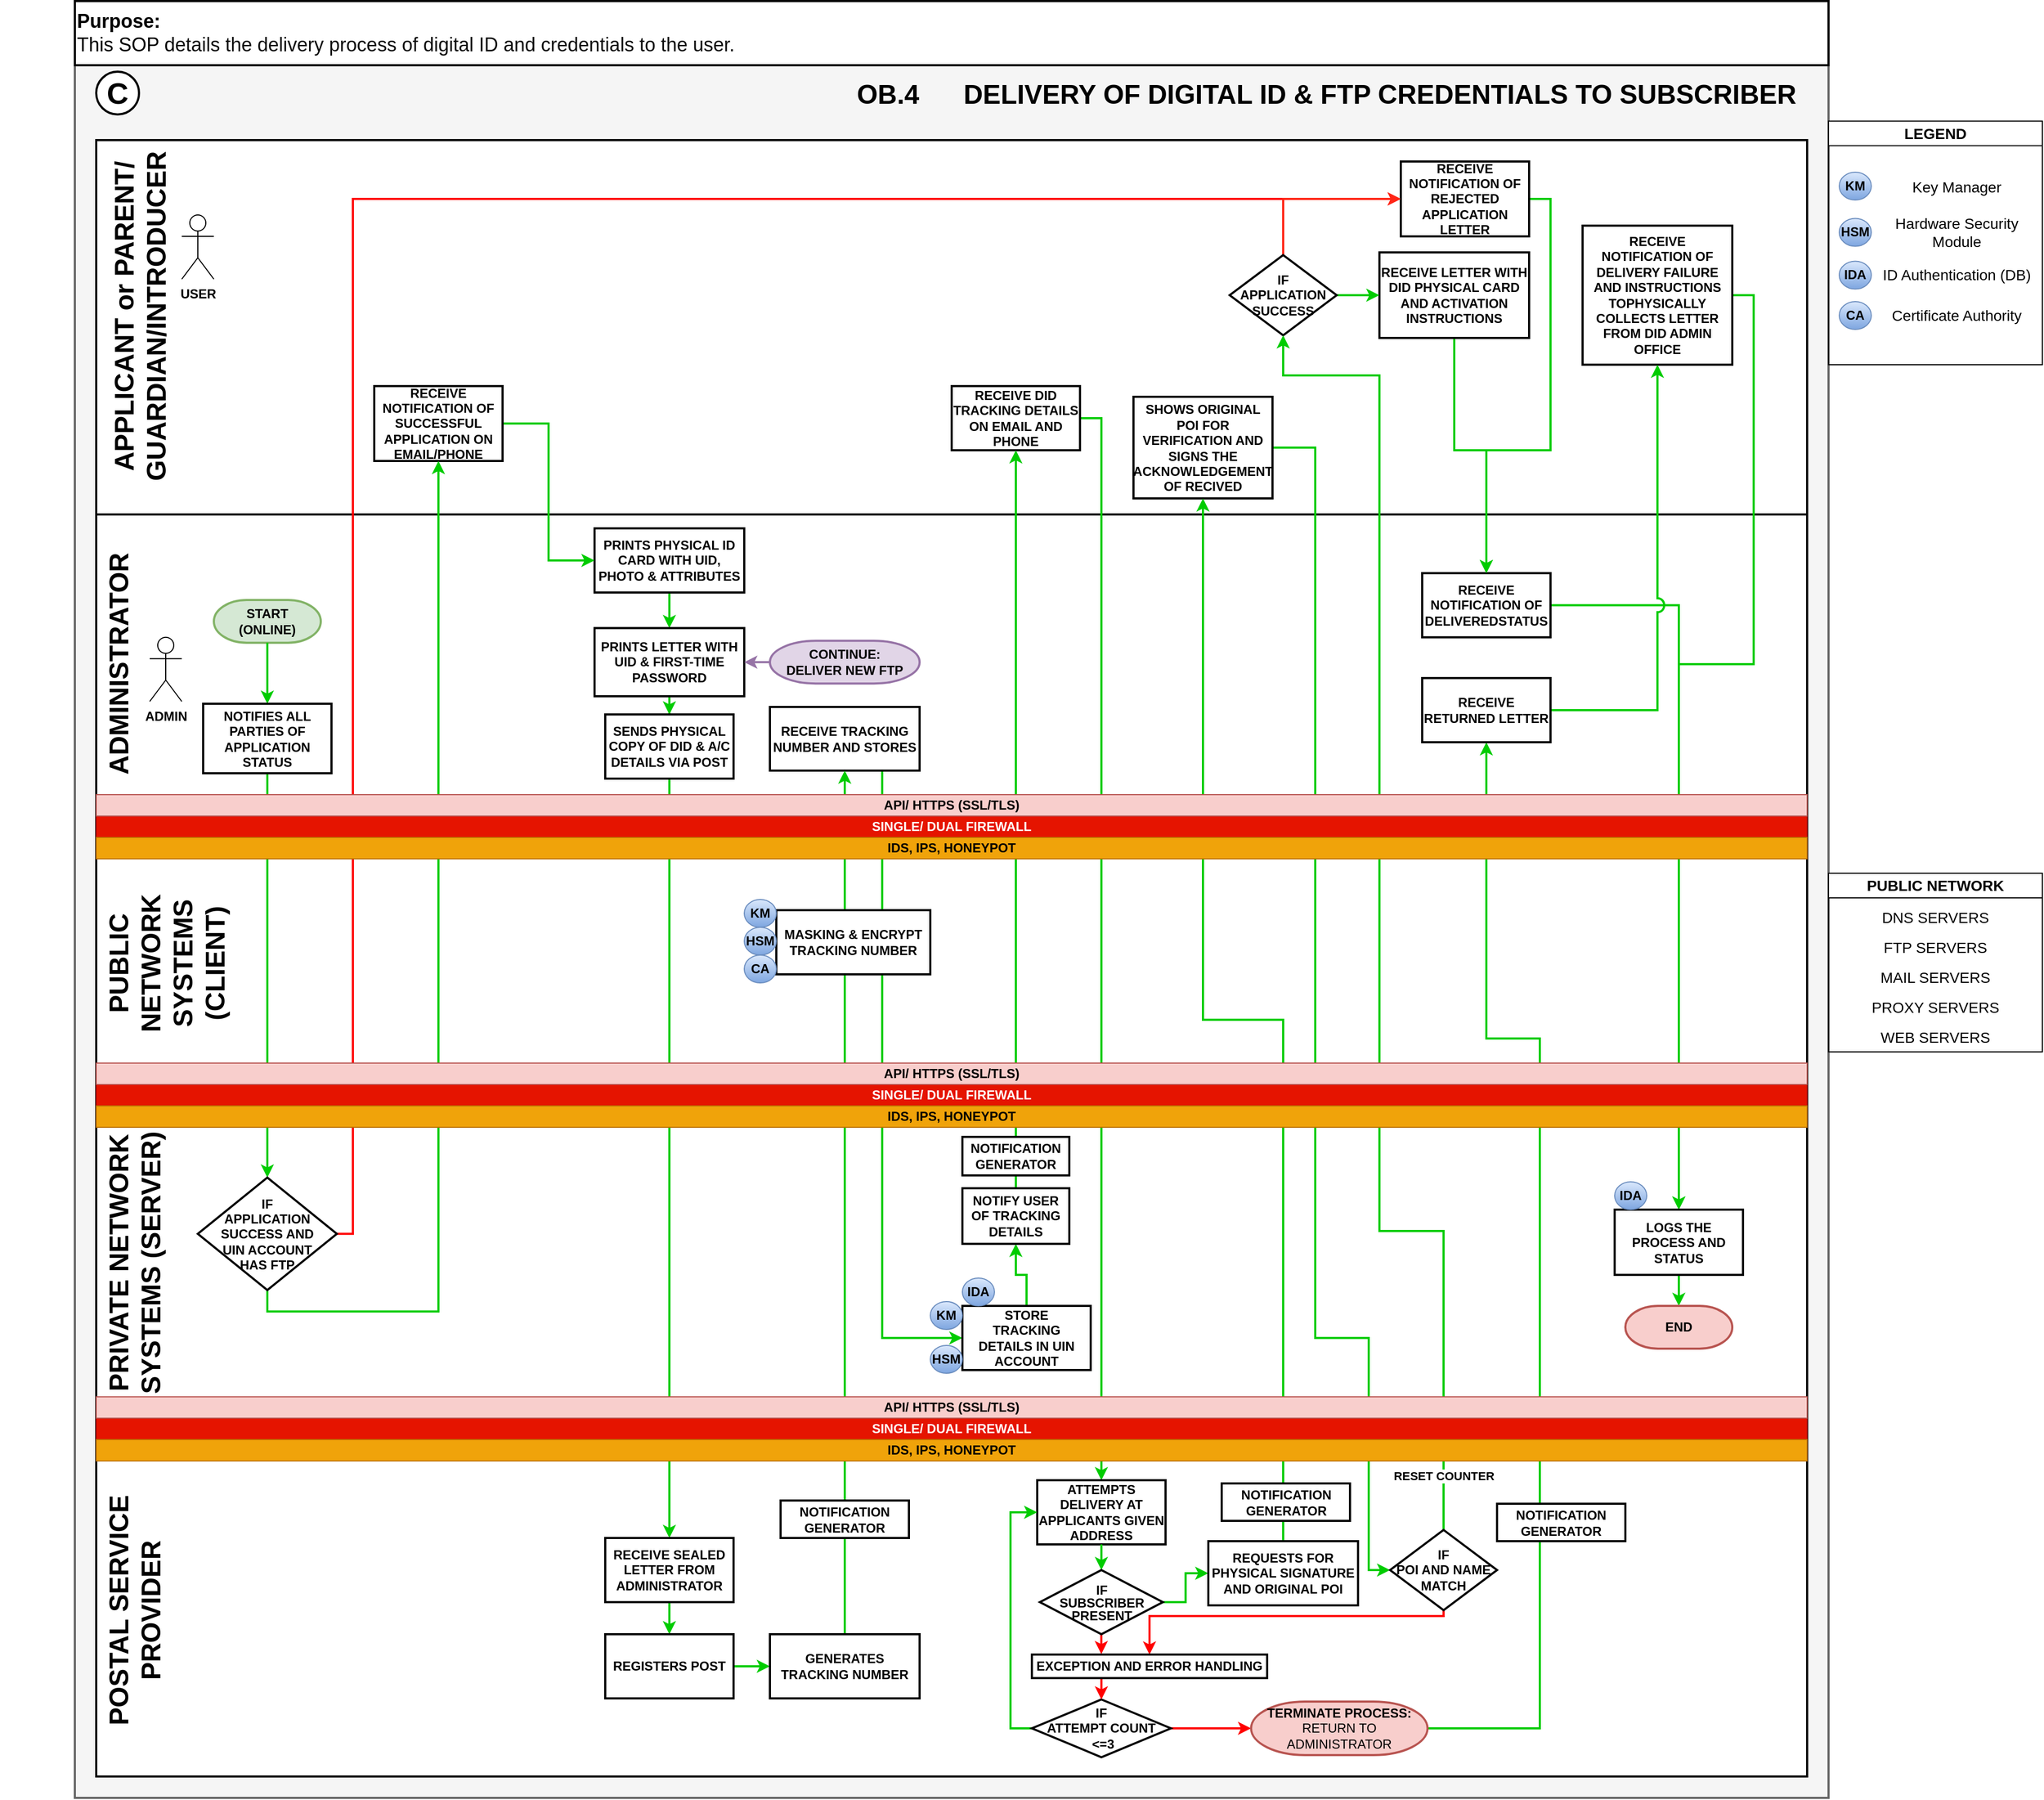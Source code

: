 <mxfile version="20.7.4" type="device"><diagram id="MTIWqMcel65jyrCyEGtX" name="Page-1"><mxGraphModel dx="988" dy="1943" grid="1" gridSize="10" guides="1" tooltips="1" connect="1" arrows="1" fold="1" page="1" pageScale="1" pageWidth="1920" pageHeight="1200" math="0" shadow="0"><root><mxCell id="0"/><mxCell id="1" parent="0"/><mxCell id="rJAPC31UgUTa_ClsGkhX-57" value="" style="rounded=0;whiteSpace=wrap;html=1;fontSize=25;fillColor=#f5f5f5;fontColor=#333333;strokeColor=#666666;direction=east;strokeWidth=2;fontStyle=1" parent="1" vertex="1"><mxGeometry x="180" y="-440" width="1640" height="1620" as="geometry"/></mxCell><mxCell id="AzQMzEea1ovq_iMKdV9r-205" value="" style="rounded=0;whiteSpace=wrap;html=1;fontStyle=1;strokeWidth=2;" parent="1" vertex="1"><mxGeometry x="200" y="-370" width="1600" height="370" as="geometry"/></mxCell><mxCell id="rJAPC31UgUTa_ClsGkhX-52" value="" style="rounded=0;whiteSpace=wrap;html=1;fontStyle=1;strokeWidth=2;" parent="1" vertex="1"><mxGeometry x="200" y="-20" width="1600" height="300" as="geometry"/></mxCell><mxCell id="rJAPC31UgUTa_ClsGkhX-51" value="" style="rounded=0;whiteSpace=wrap;html=1;fontStyle=1;strokeWidth=2;" parent="1" vertex="1"><mxGeometry x="200" y="280" width="1600" height="270" as="geometry"/></mxCell><mxCell id="rJAPC31UgUTa_ClsGkhX-50" value="" style="rounded=0;whiteSpace=wrap;html=1;fontStyle=1;strokeWidth=2;" parent="1" vertex="1"><mxGeometry x="200" y="550" width="1600" height="260" as="geometry"/></mxCell><mxCell id="rJAPC31UgUTa_ClsGkhX-46" value="" style="rounded=0;whiteSpace=wrap;html=1;fontStyle=1;strokeWidth=2;" parent="1" vertex="1"><mxGeometry x="200" y="810" width="1600" height="350" as="geometry"/></mxCell><mxCell id="rJAPC31UgUTa_ClsGkhX-4" style="edgeStyle=orthogonalEdgeStyle;rounded=0;orthogonalLoop=1;jettySize=auto;html=1;exitX=0.5;exitY=1;exitDx=0;exitDy=0;strokeColor=#00CC00;fontStyle=1;strokeWidth=2;" parent="1" source="rJAPC31UgUTa_ClsGkhX-2" target="rJAPC31UgUTa_ClsGkhX-3" edge="1"><mxGeometry relative="1" as="geometry"/></mxCell><mxCell id="rJAPC31UgUTa_ClsGkhX-2" value="PRINTS PHYSICAL ID CARD WITH UID, PHOTO &amp;amp; ATTRIBUTES" style="whiteSpace=wrap;html=1;fontStyle=1;strokeWidth=2;" parent="1" vertex="1"><mxGeometry x="666" y="-7" width="140" height="60" as="geometry"/></mxCell><mxCell id="rJAPC31UgUTa_ClsGkhX-7" style="edgeStyle=orthogonalEdgeStyle;rounded=0;orthogonalLoop=1;jettySize=auto;html=1;strokeColor=#00CC00;fontStyle=1;strokeWidth=2;" parent="1" source="rJAPC31UgUTa_ClsGkhX-3" target="rJAPC31UgUTa_ClsGkhX-6" edge="1"><mxGeometry relative="1" as="geometry"/></mxCell><mxCell id="rJAPC31UgUTa_ClsGkhX-3" value="PRINTS LETTER WITH UID &amp;amp; FIRST-TIME PASSWORD" style="whiteSpace=wrap;html=1;fontStyle=1;strokeWidth=2;" parent="1" vertex="1"><mxGeometry x="666" y="86.25" width="140" height="63.75" as="geometry"/></mxCell><mxCell id="rJAPC31UgUTa_ClsGkhX-28" style="edgeStyle=orthogonalEdgeStyle;rounded=0;orthogonalLoop=1;jettySize=auto;html=1;exitX=0.5;exitY=1;exitDx=0;exitDy=0;strokeColor=#00CC00;fontStyle=1;strokeWidth=2;entryX=0.5;entryY=0;entryDx=0;entryDy=0;" parent="1" source="rJAPC31UgUTa_ClsGkhX-6" target="rJAPC31UgUTa_ClsGkhX-22" edge="1"><mxGeometry relative="1" as="geometry"><Array as="points"><mxPoint x="736" y="885"/></Array></mxGeometry></mxCell><mxCell id="rJAPC31UgUTa_ClsGkhX-6" value="SENDS PHYSICAL COPY OF DID &amp;amp; A/C DETAILS VIA POST" style="whiteSpace=wrap;html=1;fontStyle=1;strokeWidth=2;" parent="1" vertex="1"><mxGeometry x="676" y="167" width="120" height="60" as="geometry"/></mxCell><mxCell id="ARy9L5jDqZxJadZBe0WN-5" style="edgeStyle=orthogonalEdgeStyle;rounded=0;orthogonalLoop=1;jettySize=auto;html=1;exitX=0.75;exitY=1;exitDx=0;exitDy=0;entryX=0;entryY=0.5;entryDx=0;entryDy=0;strokeColor=#00CC00;fontStyle=1;strokeWidth=2;" parent="1" source="rJAPC31UgUTa_ClsGkhX-9" target="cQHOtLbvJ-afgvZn70sQ-9" edge="1"><mxGeometry relative="1" as="geometry"/></mxCell><mxCell id="rJAPC31UgUTa_ClsGkhX-9" value="RECEIVE TRACKING NUMBER AND STORES" style="whiteSpace=wrap;html=1;fontStyle=1;strokeWidth=2;" parent="1" vertex="1"><mxGeometry x="830" y="160" width="140" height="59.5" as="geometry"/></mxCell><mxCell id="AzQMzEea1ovq_iMKdV9r-287" style="edgeStyle=orthogonalEdgeStyle;rounded=0;orthogonalLoop=1;jettySize=auto;html=1;exitX=1;exitY=0.5;exitDx=0;exitDy=0;strokeColor=#00CC00;fontStyle=1;strokeWidth=2;" parent="1" source="rJAPC31UgUTa_ClsGkhX-10" target="AzQMzEea1ovq_iMKdV9r-280" edge="1"><mxGeometry relative="1" as="geometry"/></mxCell><mxCell id="rJAPC31UgUTa_ClsGkhX-10" value="RECEIVE NOTIFICATION OF DELIVEREDSTATUS" style="whiteSpace=wrap;html=1;fontStyle=1;strokeWidth=2;" parent="1" vertex="1"><mxGeometry x="1440" y="34.87" width="120" height="60" as="geometry"/></mxCell><mxCell id="AzQMzEea1ovq_iMKdV9r-240" style="edgeStyle=orthogonalEdgeStyle;rounded=0;orthogonalLoop=1;jettySize=auto;html=1;exitX=1;exitY=0.5;exitDx=0;exitDy=0;entryX=0;entryY=0.5;entryDx=0;entryDy=0;strokeColor=#00CC00;fontStyle=1;strokeWidth=2;" parent="1" source="rJAPC31UgUTa_ClsGkhX-12" target="rJAPC31UgUTa_ClsGkhX-2" edge="1"><mxGeometry relative="1" as="geometry"/></mxCell><mxCell id="rJAPC31UgUTa_ClsGkhX-12" value="RECEIVE NOTIFICATION OF SUCCESSFUL APPLICATION ON EMAIL/PHONE" style="whiteSpace=wrap;html=1;fontStyle=1;strokeWidth=2;" parent="1" vertex="1"><mxGeometry x="460" y="-140" width="120" height="70" as="geometry"/></mxCell><mxCell id="rJAPC31UgUTa_ClsGkhX-33" style="edgeStyle=orthogonalEdgeStyle;rounded=0;orthogonalLoop=1;jettySize=auto;html=1;exitX=1;exitY=0.5;exitDx=0;exitDy=0;entryX=0.5;entryY=0;entryDx=0;entryDy=0;strokeColor=#00CC00;fontStyle=1;strokeWidth=2;" parent="1" source="rJAPC31UgUTa_ClsGkhX-15" target="rJAPC31UgUTa_ClsGkhX-32" edge="1"><mxGeometry relative="1" as="geometry"><Array as="points"><mxPoint x="1140" y="-110"/></Array></mxGeometry></mxCell><mxCell id="rJAPC31UgUTa_ClsGkhX-15" value="RECEIVE DID TRACKING DETAILS&lt;br&gt;ON EMAIL AND PHONE" style="whiteSpace=wrap;html=1;fontStyle=1;strokeWidth=2;" parent="1" vertex="1"><mxGeometry x="1000" y="-140" width="120" height="60" as="geometry"/></mxCell><mxCell id="AzQMzEea1ovq_iMKdV9r-252" style="edgeStyle=orthogonalEdgeStyle;rounded=0;orthogonalLoop=1;jettySize=auto;html=1;exitX=1;exitY=0.5;exitDx=0;exitDy=0;entryX=0;entryY=0.5;entryDx=0;entryDy=0;strokeColor=#00CC00;fontStyle=1;strokeWidth=2;" parent="1" source="rJAPC31UgUTa_ClsGkhX-17" target="AzQMzEea1ovq_iMKdV9r-251" edge="1"><mxGeometry relative="1" as="geometry"><Array as="points"><mxPoint x="1340" y="-83"/><mxPoint x="1340" y="750"/><mxPoint x="1390" y="750"/><mxPoint x="1390" y="967"/></Array></mxGeometry></mxCell><mxCell id="rJAPC31UgUTa_ClsGkhX-17" value="SHOWS ORIGINAL POI FOR VERIFICATION AND SIGNS THE ACKNOWLEDGEMENT&lt;br&gt;OF RECIVED" style="whiteSpace=wrap;html=1;fontStyle=1;strokeWidth=2;" parent="1" vertex="1"><mxGeometry x="1170" y="-130" width="130" height="95" as="geometry"/></mxCell><mxCell id="cQHOtLbvJ-afgvZn70sQ-21" style="edgeStyle=orthogonalEdgeStyle;rounded=0;orthogonalLoop=1;jettySize=auto;html=1;exitX=0.5;exitY=1;exitDx=0;exitDy=0;strokeColor=#00CC00;fontStyle=1;strokeWidth=2;" parent="1" source="rJAPC31UgUTa_ClsGkhX-18" target="rJAPC31UgUTa_ClsGkhX-10" edge="1"><mxGeometry relative="1" as="geometry"><Array as="points"><mxPoint x="1470" y="-80"/><mxPoint x="1500" y="-80"/></Array></mxGeometry></mxCell><mxCell id="rJAPC31UgUTa_ClsGkhX-18" value="RECEIVE LETTER WITH DID PHYSICAL CARD AND ACTIVATION INSTRUCTIONS" style="whiteSpace=wrap;html=1;fontStyle=1;strokeWidth=2;" parent="1" vertex="1"><mxGeometry x="1400" y="-265" width="140" height="80" as="geometry"/></mxCell><mxCell id="AzQMzEea1ovq_iMKdV9r-288" style="edgeStyle=orthogonalEdgeStyle;rounded=0;orthogonalLoop=1;jettySize=auto;html=1;exitX=1;exitY=0.5;exitDx=0;exitDy=0;strokeColor=#00CC00;fontStyle=1;strokeWidth=2;" parent="1" source="rJAPC31UgUTa_ClsGkhX-19" target="AzQMzEea1ovq_iMKdV9r-280" edge="1"><mxGeometry relative="1" as="geometry"><Array as="points"><mxPoint x="1750" y="-225"/><mxPoint x="1750" y="120"/><mxPoint x="1680" y="120"/></Array></mxGeometry></mxCell><mxCell id="rJAPC31UgUTa_ClsGkhX-19" value="RECEIVE NOTIFICATION OF DELIVERY FAILURE AND INSTRUCTIONS TOPHYSICALLY COLLECTS LETTER FROM DID ADMIN OFFICE" style="whiteSpace=wrap;html=1;fontStyle=1;strokeWidth=2;" parent="1" vertex="1"><mxGeometry x="1590" y="-290" width="140" height="130" as="geometry"/></mxCell><mxCell id="rJAPC31UgUTa_ClsGkhX-27" style="edgeStyle=orthogonalEdgeStyle;rounded=0;orthogonalLoop=1;jettySize=auto;html=1;exitX=0.5;exitY=1;exitDx=0;exitDy=0;entryX=0.5;entryY=0;entryDx=0;entryDy=0;strokeColor=#00CC00;fontStyle=1;strokeWidth=2;" parent="1" source="rJAPC31UgUTa_ClsGkhX-22" target="rJAPC31UgUTa_ClsGkhX-25" edge="1"><mxGeometry relative="1" as="geometry"/></mxCell><mxCell id="rJAPC31UgUTa_ClsGkhX-22" value="RECEIVE SEALED LETTER FROM ADMINISTRATOR" style="whiteSpace=wrap;html=1;fontStyle=1;strokeWidth=2;" parent="1" vertex="1"><mxGeometry x="676" y="937" width="120" height="60" as="geometry"/></mxCell><mxCell id="rJAPC31UgUTa_ClsGkhX-29" style="edgeStyle=orthogonalEdgeStyle;rounded=0;orthogonalLoop=1;jettySize=auto;html=1;exitX=1;exitY=0.5;exitDx=0;exitDy=0;entryX=0;entryY=0.5;entryDx=0;entryDy=0;strokeColor=#00CC00;fontStyle=1;strokeWidth=2;" parent="1" source="rJAPC31UgUTa_ClsGkhX-25" target="rJAPC31UgUTa_ClsGkhX-26" edge="1"><mxGeometry relative="1" as="geometry"/></mxCell><mxCell id="rJAPC31UgUTa_ClsGkhX-25" value="REGISTERS POST" style="whiteSpace=wrap;html=1;fontStyle=1;strokeWidth=2;" parent="1" vertex="1"><mxGeometry x="676" y="1027" width="120" height="60" as="geometry"/></mxCell><mxCell id="rJAPC31UgUTa_ClsGkhX-31" style="edgeStyle=orthogonalEdgeStyle;rounded=0;orthogonalLoop=1;jettySize=auto;html=1;exitX=0.5;exitY=0;exitDx=0;exitDy=0;entryX=0.5;entryY=1;entryDx=0;entryDy=0;strokeColor=#00CC00;fontStyle=1;strokeWidth=2;" parent="1" source="rJAPC31UgUTa_ClsGkhX-26" target="rJAPC31UgUTa_ClsGkhX-9" edge="1"><mxGeometry relative="1" as="geometry"/></mxCell><mxCell id="rJAPC31UgUTa_ClsGkhX-26" value="GENERATES TRACKING NUMBER" style="whiteSpace=wrap;html=1;fontStyle=1;strokeWidth=2;" parent="1" vertex="1"><mxGeometry x="830" y="1027" width="140" height="60" as="geometry"/></mxCell><mxCell id="rJAPC31UgUTa_ClsGkhX-36" style="edgeStyle=orthogonalEdgeStyle;rounded=0;orthogonalLoop=1;jettySize=auto;html=1;exitX=1;exitY=0.5;exitDx=0;exitDy=0;entryX=0;entryY=0.5;entryDx=0;entryDy=0;strokeColor=#00CC00;fontStyle=1;strokeWidth=2;" parent="1" source="ARy9L5jDqZxJadZBe0WN-3" target="rJAPC31UgUTa_ClsGkhX-35" edge="1"><mxGeometry relative="1" as="geometry"/></mxCell><mxCell id="cQHOtLbvJ-afgvZn70sQ-11" value="" style="edgeStyle=orthogonalEdgeStyle;rounded=0;orthogonalLoop=1;jettySize=auto;html=1;strokeColor=#FF0000;fontStyle=1;strokeWidth=2;entryX=0.295;entryY=-0.019;entryDx=0;entryDy=0;entryPerimeter=0;" parent="1" source="ARy9L5jDqZxJadZBe0WN-3" target="AzQMzEea1ovq_iMKdV9r-254" edge="1"><mxGeometry relative="1" as="geometry"><mxPoint x="1140" y="1040" as="targetPoint"/><Array as="points"><mxPoint x="1140" y="1040"/></Array></mxGeometry></mxCell><mxCell id="rJAPC31UgUTa_ClsGkhX-32" value="ATTEMPTS DELIVERY AT APPLICANTS GIVEN ADDRESS" style="whiteSpace=wrap;html=1;fontStyle=1;strokeWidth=2;" parent="1" vertex="1"><mxGeometry x="1080" y="883" width="120" height="60" as="geometry"/></mxCell><mxCell id="rJAPC31UgUTa_ClsGkhX-37" style="edgeStyle=orthogonalEdgeStyle;rounded=0;orthogonalLoop=1;jettySize=auto;html=1;exitX=0.5;exitY=0;exitDx=0;exitDy=0;entryX=0.5;entryY=1;entryDx=0;entryDy=0;strokeColor=#00CC00;fontStyle=1;strokeWidth=2;" parent="1" source="rJAPC31UgUTa_ClsGkhX-35" target="rJAPC31UgUTa_ClsGkhX-17" edge="1"><mxGeometry relative="1" as="geometry"/></mxCell><mxCell id="rJAPC31UgUTa_ClsGkhX-35" value="REQUESTS FOR PHYSICAL SIGNATURE AND ORIGINAL POI" style="whiteSpace=wrap;html=1;fontStyle=1;strokeWidth=2;" parent="1" vertex="1"><mxGeometry x="1240" y="940" width="140" height="60" as="geometry"/></mxCell><mxCell id="cQHOtLbvJ-afgvZn70sQ-12" style="edgeStyle=orthogonalEdgeStyle;rounded=0;orthogonalLoop=1;jettySize=auto;html=1;exitX=0;exitY=0.5;exitDx=0;exitDy=0;entryX=0;entryY=0.5;entryDx=0;entryDy=0;strokeColor=#00CC00;fontStyle=1;strokeWidth=2;" parent="1" source="rJAPC31UgUTa_ClsGkhX-41" target="rJAPC31UgUTa_ClsGkhX-32" edge="1"><mxGeometry relative="1" as="geometry"/></mxCell><mxCell id="cQHOtLbvJ-afgvZn70sQ-14" style="edgeStyle=orthogonalEdgeStyle;rounded=0;orthogonalLoop=1;jettySize=auto;html=1;exitX=1;exitY=0.5;exitDx=0;exitDy=0;entryX=0;entryY=0.5;entryDx=0;entryDy=0;entryPerimeter=0;strokeColor=#FF0000;fontStyle=1;strokeWidth=2;" parent="1" source="rJAPC31UgUTa_ClsGkhX-41" target="cQHOtLbvJ-afgvZn70sQ-13" edge="1"><mxGeometry relative="1" as="geometry"><Array as="points"><mxPoint x="1205" y="1115"/></Array></mxGeometry></mxCell><mxCell id="rJAPC31UgUTa_ClsGkhX-41" value="IF &lt;br&gt;ATTEMPT COUNT&lt;br&gt;&amp;nbsp;&amp;lt;=3" style="whiteSpace=wrap;html=1;fontStyle=1;strokeWidth=2;shape=rhombus;perimeter=rhombusPerimeter;" parent="1" vertex="1"><mxGeometry x="1075" y="1088" width="130" height="54" as="geometry"/></mxCell><mxCell id="rJAPC31UgUTa_ClsGkhX-53" value="POSTAL SERVICE&lt;br&gt;PROVIDER" style="text;html=1;align=center;verticalAlign=middle;resizable=0;points=[];autosize=1;strokeColor=none;fillColor=none;fontSize=25;fontStyle=1;strokeWidth=2;horizontal=0;" parent="1" vertex="1"><mxGeometry x="195" y="890" width="80" height="230" as="geometry"/></mxCell><mxCell id="rJAPC31UgUTa_ClsGkhX-54" value="ADMINISTRATOR" style="text;html=1;align=center;verticalAlign=middle;resizable=0;points=[];autosize=1;strokeColor=none;fillColor=none;fontSize=25;fontStyle=1;strokeWidth=2;horizontal=0;" parent="1" vertex="1"><mxGeometry x="110" y="100" width="220" height="40" as="geometry"/></mxCell><mxCell id="rJAPC31UgUTa_ClsGkhX-56" value="APPLICANT or PARENT/&lt;br&gt;GUARDIAN/INTRODUCER" style="text;html=1;align=center;verticalAlign=middle;resizable=0;points=[];autosize=1;strokeColor=none;fillColor=none;fontSize=25;fontStyle=1;strokeWidth=2;horizontal=0;" parent="1" vertex="1"><mxGeometry x="200" y="-365" width="80" height="320" as="geometry"/></mxCell><mxCell id="cQHOtLbvJ-afgvZn70sQ-3" style="edgeStyle=orthogonalEdgeStyle;rounded=0;orthogonalLoop=1;jettySize=auto;html=1;exitX=0.5;exitY=1;exitDx=0;exitDy=0;exitPerimeter=0;entryX=0.5;entryY=0;entryDx=0;entryDy=0;strokeColor=#00CC00;fontStyle=1;strokeWidth=2;" parent="1" source="AzQMzEea1ovq_iMKdV9r-229" target="cQHOtLbvJ-afgvZn70sQ-2" edge="1"><mxGeometry relative="1" as="geometry"/></mxCell><mxCell id="cQHOtLbvJ-afgvZn70sQ-1" value="&lt;b&gt;START&lt;br&gt;(ONLINE)&lt;br&gt;&lt;/b&gt;" style="strokeWidth=2;html=1;shape=mxgraph.flowchart.terminator;whiteSpace=wrap;fillColor=#d5e8d4;strokeColor=#82b366;" parent="1" vertex="1"><mxGeometry x="310" y="60" width="100" height="40" as="geometry"/></mxCell><mxCell id="AzQMzEea1ovq_iMKdV9r-231" style="edgeStyle=orthogonalEdgeStyle;rounded=0;orthogonalLoop=1;jettySize=auto;html=1;exitX=0.5;exitY=1;exitDx=0;exitDy=0;entryX=0.5;entryY=1;entryDx=0;entryDy=0;strokeColor=#00CC00;fontStyle=1;strokeWidth=2;" parent="1" source="cQHOtLbvJ-afgvZn70sQ-2" target="rJAPC31UgUTa_ClsGkhX-12" edge="1"><mxGeometry relative="1" as="geometry"/></mxCell><mxCell id="AzQMzEea1ovq_iMKdV9r-232" style="edgeStyle=orthogonalEdgeStyle;rounded=0;orthogonalLoop=1;jettySize=auto;html=1;exitX=1;exitY=0.5;exitDx=0;exitDy=0;entryX=0;entryY=0.5;entryDx=0;entryDy=0;strokeColor=#FF0000;fontStyle=1;strokeWidth=2;" parent="1" source="cQHOtLbvJ-afgvZn70sQ-2" target="GhQXZmxLPSxAtkhX66xX-3" edge="1"><mxGeometry relative="1" as="geometry"><Array as="points"><mxPoint x="440" y="653"/><mxPoint x="440" y="-315"/></Array><mxPoint x="375" y="-170" as="targetPoint"/></mxGeometry></mxCell><mxCell id="cQHOtLbvJ-afgvZn70sQ-2" value="IF &lt;br&gt;APPLICATION SUCCESS AND&lt;br&gt;UIN ACCOUNT &lt;br&gt;HAS FTP" style="rounded=0;whiteSpace=wrap;html=1;fontStyle=1;strokeWidth=2;shape=rhombus;perimeter=rhombusPerimeter;" parent="1" vertex="1"><mxGeometry x="295" y="600" width="130" height="105.25" as="geometry"/></mxCell><mxCell id="ARy9L5jDqZxJadZBe0WN-6" value="" style="edgeStyle=orthogonalEdgeStyle;rounded=0;orthogonalLoop=1;jettySize=auto;html=1;strokeColor=#00CC00;fontStyle=1;strokeWidth=2;" parent="1" source="cQHOtLbvJ-afgvZn70sQ-9" target="AzQMzEea1ovq_iMKdV9r-241" edge="1"><mxGeometry relative="1" as="geometry"/></mxCell><mxCell id="cQHOtLbvJ-afgvZn70sQ-9" value="&lt;font style=&quot;font-size: 12px;&quot;&gt;STORE&lt;br style=&quot;border-color: var(--border-color);&quot;&gt;&lt;span style=&quot;background-color: rgb(255, 255, 255);&quot;&gt;TRACKING&lt;/span&gt;&lt;br style=&quot;border-color: var(--border-color);&quot;&gt;&lt;span style=&quot;background-color: rgb(255, 255, 255);&quot;&gt;DETAILS IN UIN ACCOUNT&lt;/span&gt;&lt;/font&gt;" style="rounded=0;whiteSpace=wrap;html=1;fontStyle=1;strokeWidth=2;shape=label;boundedLbl=1;backgroundOutline=1;size=15;" parent="1" vertex="1"><mxGeometry x="1010" y="720" width="120" height="60" as="geometry"/></mxCell><mxCell id="cQHOtLbvJ-afgvZn70sQ-20" style="edgeStyle=orthogonalEdgeStyle;rounded=0;orthogonalLoop=1;jettySize=auto;html=1;exitX=1;exitY=0.5;exitDx=0;exitDy=0;exitPerimeter=0;entryX=0.5;entryY=1;entryDx=0;entryDy=0;strokeColor=#00CC00;fontStyle=1;strokeWidth=2;" parent="1" source="cQHOtLbvJ-afgvZn70sQ-13" target="AzQMzEea1ovq_iMKdV9r-257" edge="1"><mxGeometry relative="1" as="geometry"><Array as="points"><mxPoint x="1550" y="1115"/><mxPoint x="1550" y="470"/><mxPoint x="1500" y="470"/></Array></mxGeometry></mxCell><mxCell id="cQHOtLbvJ-afgvZn70sQ-13" value="&lt;b style=&quot;border-color: var(--border-color);&quot;&gt;TERMINATE PROCESS:&lt;br style=&quot;border-color: var(--border-color);&quot;&gt;&lt;/b&gt;RETURN TO ADMINISTRATOR" style="strokeWidth=2;html=1;shape=mxgraph.flowchart.terminator;whiteSpace=wrap;fillColor=#f8cecc;strokeColor=#b85450;" parent="1" vertex="1"><mxGeometry x="1280" y="1090" width="165" height="50" as="geometry"/></mxCell><mxCell id="AzQMzEea1ovq_iMKdV9r-286" style="edgeStyle=orthogonalEdgeStyle;rounded=0;orthogonalLoop=1;jettySize=auto;html=1;exitX=1;exitY=0.5;exitDx=0;exitDy=0;entryX=0.5;entryY=0;entryDx=0;entryDy=0;strokeColor=#00CC00;fontStyle=1;strokeWidth=2;" parent="1" source="GhQXZmxLPSxAtkhX66xX-3" target="rJAPC31UgUTa_ClsGkhX-10" edge="1"><mxGeometry relative="1" as="geometry"><Array as="points"><mxPoint x="1560" y="-315"/><mxPoint x="1560" y="-80"/><mxPoint x="1500" y="-80"/></Array></mxGeometry></mxCell><mxCell id="GhQXZmxLPSxAtkhX66xX-3" value="RECEIVE NOTIFICATION OF REJECTED APPLICATION LETTER" style="rounded=0;whiteSpace=wrap;html=1;fontStyle=1;strokeWidth=2;" parent="1" vertex="1"><mxGeometry x="1420" y="-350" width="120" height="70" as="geometry"/></mxCell><mxCell id="Ul1_R_bWmwm3_dMuUFTI-4" style="edgeStyle=orthogonalEdgeStyle;rounded=0;orthogonalLoop=1;jettySize=auto;html=1;exitX=0;exitY=0.5;exitDx=0;exitDy=0;exitPerimeter=0;entryX=1;entryY=0.5;entryDx=0;entryDy=0;strokeColor=#9673a6;fontStyle=1;strokeWidth=2;fillColor=#e1d5e7;" parent="1" source="Ul1_R_bWmwm3_dMuUFTI-3" target="rJAPC31UgUTa_ClsGkhX-3" edge="1"><mxGeometry relative="1" as="geometry"/></mxCell><mxCell id="Ul1_R_bWmwm3_dMuUFTI-3" value="&lt;b&gt;CONTINUE:&lt;br&gt;DELIVER NEW FTP&lt;/b&gt;" style="strokeWidth=2;html=1;shape=mxgraph.flowchart.terminator;whiteSpace=wrap;fillColor=#e1d5e7;strokeColor=#9673a6;" parent="1" vertex="1"><mxGeometry x="830" y="98.12" width="140" height="40" as="geometry"/></mxCell><mxCell id="AzQMzEea1ovq_iMKdV9r-48" value="ADMIN" style="shape=umlActor;verticalLabelPosition=bottom;verticalAlign=top;html=1;outlineConnect=0;fontStyle=1" parent="1" vertex="1"><mxGeometry x="250" y="94.87" width="30" height="60" as="geometry"/></mxCell><mxCell id="AzQMzEea1ovq_iMKdV9r-49" value="PUBLIC &lt;br&gt;NETWORK&lt;br style=&quot;border-color: var(--border-color);&quot;&gt;SYSTEMS &lt;br&gt;(CLIENT)" style="text;html=1;align=center;verticalAlign=middle;resizable=0;points=[];autosize=1;strokeColor=none;fillColor=none;fontStyle=1;fontSize=25;strokeWidth=2;horizontal=0;" parent="1" vertex="1"><mxGeometry x="195" y="330" width="140" height="140" as="geometry"/></mxCell><mxCell id="AzQMzEea1ovq_iMKdV9r-50" value="PRIVATE NETWORK&lt;br&gt;SYSTEMS (SERVER)" style="text;html=1;align=center;verticalAlign=middle;resizable=0;points=[];autosize=1;strokeColor=none;fillColor=none;fontStyle=1;fontSize=25;strokeWidth=2;horizontal=0;" parent="1" vertex="1"><mxGeometry x="195" y="550" width="80" height="260" as="geometry"/></mxCell><mxCell id="AzQMzEea1ovq_iMKdV9r-206" value="&lt;font style=&quot;font-size: 14px;&quot;&gt;PUBLIC NETWORK&lt;/font&gt;" style="swimlane;whiteSpace=wrap;html=1;" parent="1" vertex="1"><mxGeometry x="1820" y="315.5" width="200" height="167" as="geometry"/></mxCell><mxCell id="AzQMzEea1ovq_iMKdV9r-207" value="DNS SERVERS" style="text;html=1;strokeColor=none;fillColor=none;align=center;verticalAlign=middle;whiteSpace=wrap;rounded=0;fontSize=14;" parent="AzQMzEea1ovq_iMKdV9r-206" vertex="1"><mxGeometry y="27" width="200" height="28" as="geometry"/></mxCell><mxCell id="AzQMzEea1ovq_iMKdV9r-208" value="FTP SERVERS" style="text;html=1;strokeColor=none;fillColor=none;align=center;verticalAlign=middle;whiteSpace=wrap;rounded=0;fontSize=14;" parent="AzQMzEea1ovq_iMKdV9r-206" vertex="1"><mxGeometry y="55" width="200" height="28" as="geometry"/></mxCell><mxCell id="AzQMzEea1ovq_iMKdV9r-209" value="MAIL SERVERS" style="text;html=1;strokeColor=none;fillColor=none;align=center;verticalAlign=middle;whiteSpace=wrap;rounded=0;fontSize=14;" parent="AzQMzEea1ovq_iMKdV9r-206" vertex="1"><mxGeometry y="83" width="200" height="28" as="geometry"/></mxCell><mxCell id="AzQMzEea1ovq_iMKdV9r-210" value="PROXY SERVERS" style="text;html=1;strokeColor=none;fillColor=none;align=center;verticalAlign=middle;whiteSpace=wrap;rounded=0;fontSize=14;" parent="AzQMzEea1ovq_iMKdV9r-206" vertex="1"><mxGeometry y="111" width="200" height="28" as="geometry"/></mxCell><mxCell id="AzQMzEea1ovq_iMKdV9r-211" value="WEB SERVERS" style="text;html=1;strokeColor=none;fillColor=none;align=center;verticalAlign=middle;whiteSpace=wrap;rounded=0;fontSize=14;" parent="AzQMzEea1ovq_iMKdV9r-206" vertex="1"><mxGeometry y="139" width="200" height="28" as="geometry"/></mxCell><mxCell id="AzQMzEea1ovq_iMKdV9r-212" value="&lt;font style=&quot;font-size: 14px;&quot;&gt;LEGEND&lt;/font&gt;" style="swimlane;whiteSpace=wrap;html=1;" parent="1" vertex="1"><mxGeometry x="1820" y="-387.75" width="200" height="227.75" as="geometry"/></mxCell><mxCell id="AzQMzEea1ovq_iMKdV9r-213" value="KM" style="ellipse;whiteSpace=wrap;html=1;fillColor=#dae8fc;strokeColor=#6c8ebf;gradientColor=#7ea6e0;fontStyle=1" parent="AzQMzEea1ovq_iMKdV9r-212" vertex="1"><mxGeometry x="10" y="47.75" width="30" height="26" as="geometry"/></mxCell><mxCell id="AzQMzEea1ovq_iMKdV9r-214" value="IDA" style="ellipse;whiteSpace=wrap;html=1;fillColor=#dae8fc;strokeColor=#6c8ebf;gradientColor=#7ea6e0;fontStyle=1" parent="AzQMzEea1ovq_iMKdV9r-212" vertex="1"><mxGeometry x="10" y="131" width="30" height="26" as="geometry"/></mxCell><mxCell id="AzQMzEea1ovq_iMKdV9r-215" value="HSM" style="ellipse;whiteSpace=wrap;html=1;fillColor=#dae8fc;strokeColor=#6c8ebf;gradientColor=#7ea6e0;fontStyle=1" parent="AzQMzEea1ovq_iMKdV9r-212" vertex="1"><mxGeometry x="10" y="91" width="30" height="26" as="geometry"/></mxCell><mxCell id="AzQMzEea1ovq_iMKdV9r-217" value="Key Manager" style="text;html=1;strokeColor=none;fillColor=none;align=center;verticalAlign=middle;whiteSpace=wrap;rounded=0;fontSize=14;" parent="AzQMzEea1ovq_iMKdV9r-212" vertex="1"><mxGeometry x="40" y="47.75" width="160" height="28" as="geometry"/></mxCell><mxCell id="AzQMzEea1ovq_iMKdV9r-219" value="Hardware Security Module" style="text;html=1;strokeColor=none;fillColor=none;align=center;verticalAlign=middle;whiteSpace=wrap;rounded=0;fontSize=14;" parent="AzQMzEea1ovq_iMKdV9r-212" vertex="1"><mxGeometry x="40" y="90" width="160" height="28" as="geometry"/></mxCell><mxCell id="AzQMzEea1ovq_iMKdV9r-220" value="ID Authentication (DB)" style="text;html=1;strokeColor=none;fillColor=none;align=center;verticalAlign=middle;whiteSpace=wrap;rounded=0;fontSize=14;" parent="AzQMzEea1ovq_iMKdV9r-212" vertex="1"><mxGeometry x="40" y="130" width="160" height="28" as="geometry"/></mxCell><mxCell id="AzQMzEea1ovq_iMKdV9r-223" value="Certificate Authority" style="text;html=1;strokeColor=none;fillColor=none;align=center;verticalAlign=middle;whiteSpace=wrap;rounded=0;fontSize=14;" parent="AzQMzEea1ovq_iMKdV9r-212" vertex="1"><mxGeometry x="40" y="167.75" width="160" height="28" as="geometry"/></mxCell><mxCell id="AzQMzEea1ovq_iMKdV9r-224" value="CA" style="ellipse;whiteSpace=wrap;html=1;fillColor=#dae8fc;strokeColor=#6c8ebf;gradientColor=#7ea6e0;fontStyle=1" parent="AzQMzEea1ovq_iMKdV9r-212" vertex="1"><mxGeometry x="10" y="168.75" width="30" height="26" as="geometry"/></mxCell><mxCell id="AzQMzEea1ovq_iMKdV9r-228" value="USER" style="shape=umlActor;verticalLabelPosition=bottom;verticalAlign=top;html=1;outlineConnect=0;fontStyle=1" parent="1" vertex="1"><mxGeometry x="280" y="-300" width="30" height="60" as="geometry"/></mxCell><mxCell id="AzQMzEea1ovq_iMKdV9r-230" value="" style="edgeStyle=orthogonalEdgeStyle;rounded=0;orthogonalLoop=1;jettySize=auto;html=1;exitX=0.5;exitY=1;exitDx=0;exitDy=0;exitPerimeter=0;entryX=0.5;entryY=0;entryDx=0;entryDy=0;strokeColor=#00CC00;fontStyle=1;strokeWidth=2;" parent="1" source="cQHOtLbvJ-afgvZn70sQ-1" target="AzQMzEea1ovq_iMKdV9r-229" edge="1"><mxGeometry relative="1" as="geometry"><mxPoint x="360" y="100" as="sourcePoint"/><mxPoint x="360" y="635" as="targetPoint"/></mxGeometry></mxCell><mxCell id="AzQMzEea1ovq_iMKdV9r-229" value="NOTIFIES ALL PARTIES OF APPLICATION STATUS" style="rounded=0;whiteSpace=wrap;html=1;fontStyle=1;strokeWidth=2;" parent="1" vertex="1"><mxGeometry x="300" y="157" width="120" height="65" as="geometry"/></mxCell><mxCell id="AzQMzEea1ovq_iMKdV9r-234" value="DELIVERY OF DIGITAL ID &amp;amp; FTP CREDENTIALS TO SUBSCRIBER" style="text;html=1;align=center;verticalAlign=middle;resizable=0;points=[];autosize=1;strokeColor=none;fillColor=none;fontSize=25;fontStyle=1;strokeWidth=2;" parent="1" vertex="1"><mxGeometry x="1000" y="-434" width="800" height="40" as="geometry"/></mxCell><mxCell id="AzQMzEea1ovq_iMKdV9r-235" value="OB.4" style="text;html=1;align=center;verticalAlign=middle;resizable=0;points=[];autosize=1;strokeColor=none;fillColor=none;fontSize=25;fontStyle=1;strokeWidth=2;" parent="1" vertex="1"><mxGeometry x="900" y="-434" width="80" height="40" as="geometry"/></mxCell><mxCell id="AzQMzEea1ovq_iMKdV9r-236" value="C" style="ellipse;whiteSpace=wrap;html=1;aspect=fixed;fontSize=28;fontColor=default;strokeWidth=2;fontStyle=1" parent="1" vertex="1"><mxGeometry x="200" y="-434" width="40" height="40" as="geometry"/></mxCell><mxCell id="AzQMzEea1ovq_iMKdV9r-249" style="edgeStyle=orthogonalEdgeStyle;rounded=0;orthogonalLoop=1;jettySize=auto;html=1;exitX=1;exitY=0.5;exitDx=0;exitDy=0;strokeColor=#00CC00;fontStyle=1;strokeWidth=2;" parent="1" source="AzQMzEea1ovq_iMKdV9r-238" target="rJAPC31UgUTa_ClsGkhX-18" edge="1"><mxGeometry relative="1" as="geometry"/></mxCell><mxCell id="AzQMzEea1ovq_iMKdV9r-250" style="edgeStyle=orthogonalEdgeStyle;rounded=0;orthogonalLoop=1;jettySize=auto;html=1;exitX=0.5;exitY=0;exitDx=0;exitDy=0;entryX=0;entryY=0.5;entryDx=0;entryDy=0;strokeColor=#FF2617;fontStyle=1;strokeWidth=2;" parent="1" source="AzQMzEea1ovq_iMKdV9r-238" target="GhQXZmxLPSxAtkhX66xX-3" edge="1"><mxGeometry relative="1" as="geometry"/></mxCell><mxCell id="AzQMzEea1ovq_iMKdV9r-238" value="IF &lt;br&gt;APPLICATION SUCCESS" style="rounded=0;whiteSpace=wrap;html=1;fontStyle=1;strokeWidth=2;shape=rhombus;perimeter=rhombusPerimeter;" parent="1" vertex="1"><mxGeometry x="1260" y="-262.5" width="100" height="75" as="geometry"/></mxCell><mxCell id="AzQMzEea1ovq_iMKdV9r-243" style="edgeStyle=orthogonalEdgeStyle;rounded=0;orthogonalLoop=1;jettySize=auto;html=1;exitX=0.5;exitY=0;exitDx=0;exitDy=0;entryX=0.5;entryY=1;entryDx=0;entryDy=0;strokeColor=#00CC00;fontStyle=1;strokeWidth=2;" parent="1" source="AzQMzEea1ovq_iMKdV9r-241" target="rJAPC31UgUTa_ClsGkhX-15" edge="1"><mxGeometry relative="1" as="geometry"/></mxCell><mxCell id="AzQMzEea1ovq_iMKdV9r-241" value="NOTIFY USER OF TRACKING DETAILS" style="whiteSpace=wrap;html=1;fontStyle=1;strokeWidth=2;" parent="1" vertex="1"><mxGeometry x="1010" y="610" width="100" height="52" as="geometry"/></mxCell><mxCell id="AzQMzEea1ovq_iMKdV9r-244" value="NOTIFICATION GENERATOR" style="whiteSpace=wrap;html=1;fontStyle=1;strokeWidth=2;" parent="1" vertex="1"><mxGeometry x="1010" y="562" width="100" height="36" as="geometry"/></mxCell><mxCell id="AzQMzEea1ovq_iMKdV9r-245" value="IDA" style="ellipse;whiteSpace=wrap;html=1;fillColor=#dae8fc;strokeColor=#6c8ebf;gradientColor=#7ea6e0;fontStyle=1" parent="1" vertex="1"><mxGeometry x="1010" y="694" width="30" height="26" as="geometry"/></mxCell><mxCell id="AzQMzEea1ovq_iMKdV9r-246" value="KM" style="ellipse;whiteSpace=wrap;html=1;fillColor=#dae8fc;strokeColor=#6c8ebf;gradientColor=#7ea6e0;fontStyle=1" parent="1" vertex="1"><mxGeometry x="980" y="716" width="30" height="26" as="geometry"/></mxCell><mxCell id="AzQMzEea1ovq_iMKdV9r-247" value="HSM" style="ellipse;whiteSpace=wrap;html=1;fillColor=#dae8fc;strokeColor=#6c8ebf;gradientColor=#7ea6e0;fontStyle=1" parent="1" vertex="1"><mxGeometry x="980" y="757" width="30" height="26" as="geometry"/></mxCell><mxCell id="AzQMzEea1ovq_iMKdV9r-253" style="edgeStyle=orthogonalEdgeStyle;rounded=0;orthogonalLoop=1;jettySize=auto;html=1;exitX=0.5;exitY=1;exitDx=0;exitDy=0;strokeColor=#FF0000;fontStyle=1;strokeWidth=2;entryX=0.5;entryY=0;entryDx=0;entryDy=0;" parent="1" source="AzQMzEea1ovq_iMKdV9r-251" target="AzQMzEea1ovq_iMKdV9r-254" edge="1"><mxGeometry relative="1" as="geometry"><Array as="points"><mxPoint x="1460" y="1010"/><mxPoint x="1185" y="1010"/></Array></mxGeometry></mxCell><mxCell id="AzQMzEea1ovq_iMKdV9r-256" value="RESET COUNTER" style="edgeStyle=orthogonalEdgeStyle;rounded=0;orthogonalLoop=1;jettySize=auto;html=1;exitX=0.5;exitY=0;exitDx=0;exitDy=0;entryX=0.5;entryY=1;entryDx=0;entryDy=0;strokeColor=#00CC00;fontStyle=1;strokeWidth=2;" parent="1" source="AzQMzEea1ovq_iMKdV9r-251" target="AzQMzEea1ovq_iMKdV9r-238" edge="1"><mxGeometry x="-0.919" relative="1" as="geometry"><Array as="points"><mxPoint x="1460" y="650"/><mxPoint x="1400" y="650"/><mxPoint x="1400" y="-150"/><mxPoint x="1310" y="-150"/></Array><mxPoint y="1" as="offset"/></mxGeometry></mxCell><mxCell id="AzQMzEea1ovq_iMKdV9r-251" value="IF &lt;br&gt;POI AND NAME MATCH" style="rounded=0;whiteSpace=wrap;html=1;fontStyle=1;strokeWidth=2;shape=rhombus;perimeter=rhombusPerimeter;" parent="1" vertex="1"><mxGeometry x="1410" y="929.5" width="100" height="75" as="geometry"/></mxCell><mxCell id="ARy9L5jDqZxJadZBe0WN-1" style="edgeStyle=orthogonalEdgeStyle;rounded=0;orthogonalLoop=1;jettySize=auto;html=1;exitX=0.25;exitY=1;exitDx=0;exitDy=0;entryX=0.5;entryY=0;entryDx=0;entryDy=0;strokeColor=#FF0000;fontStyle=1;strokeWidth=2;" parent="1" source="AzQMzEea1ovq_iMKdV9r-254" target="rJAPC31UgUTa_ClsGkhX-41" edge="1"><mxGeometry relative="1" as="geometry"/></mxCell><mxCell id="AzQMzEea1ovq_iMKdV9r-254" value="EXCEPTION AND ERROR HANDLING" style="whiteSpace=wrap;html=1;fontStyle=1;strokeWidth=2;" parent="1" vertex="1"><mxGeometry x="1075" y="1046" width="220" height="22" as="geometry"/></mxCell><mxCell id="AzQMzEea1ovq_iMKdV9r-258" style="edgeStyle=orthogonalEdgeStyle;rounded=0;orthogonalLoop=1;jettySize=auto;html=1;exitX=1;exitY=0.5;exitDx=0;exitDy=0;strokeColor=#00CC00;fontStyle=1;strokeWidth=2;jumpStyle=arc;jumpSize=11;" parent="1" source="AzQMzEea1ovq_iMKdV9r-257" target="rJAPC31UgUTa_ClsGkhX-19" edge="1"><mxGeometry relative="1" as="geometry"/></mxCell><mxCell id="AzQMzEea1ovq_iMKdV9r-257" value="RECEIVE RETURNED LETTER" style="whiteSpace=wrap;html=1;fontStyle=1;strokeWidth=2;" parent="1" vertex="1"><mxGeometry x="1440" y="133" width="120" height="60" as="geometry"/></mxCell><mxCell id="AzQMzEea1ovq_iMKdV9r-260" value="NOTIFICATION GENERATOR" style="whiteSpace=wrap;html=1;fontStyle=1;strokeWidth=2;" parent="1" vertex="1"><mxGeometry x="1510" y="905" width="120" height="35" as="geometry"/></mxCell><mxCell id="AzQMzEea1ovq_iMKdV9r-261" value="NOTIFICATION GENERATOR" style="whiteSpace=wrap;html=1;fontStyle=1;strokeWidth=2;" parent="1" vertex="1"><mxGeometry x="1252.5" y="886" width="120" height="35" as="geometry"/></mxCell><mxCell id="AzQMzEea1ovq_iMKdV9r-262" value="NOTIFICATION GENERATOR" style="whiteSpace=wrap;html=1;fontStyle=1;strokeWidth=2;" parent="1" vertex="1"><mxGeometry x="840" y="902" width="120" height="35" as="geometry"/></mxCell><mxCell id="AzQMzEea1ovq_iMKdV9r-117" value="" style="group" parent="1" vertex="1" connectable="0"><mxGeometry x="200" y="260" width="1600" height="60" as="geometry"/></mxCell><mxCell id="AzQMzEea1ovq_iMKdV9r-118" value="" style="group" parent="AzQMzEea1ovq_iMKdV9r-117" vertex="1" connectable="0"><mxGeometry y="2" width="1600.0" height="40" as="geometry"/></mxCell><mxCell id="AzQMzEea1ovq_iMKdV9r-119" value="&lt;b&gt;SINGLE/ DUAL FIREWALL&lt;/b&gt;" style="shape=label;whiteSpace=wrap;html=1;boundedLbl=1;backgroundOutline=1;darkOpacity=0.05;darkOpacity2=0.1;fillColor=#e51400;fontColor=#ffffff;strokeColor=#B20000;rounded=0;" parent="AzQMzEea1ovq_iMKdV9r-118" vertex="1"><mxGeometry width="1600.0" height="20" as="geometry"/></mxCell><mxCell id="AzQMzEea1ovq_iMKdV9r-120" value="&lt;b&gt;IDS, IPS, HONEYPOT&lt;/b&gt;" style="shape=label;whiteSpace=wrap;html=1;boundedLbl=1;backgroundOutline=1;darkOpacity=0.05;darkOpacity2=0.1;fillColor=#f0a30a;strokeColor=#BD7000;rounded=0;fontColor=#000000;" parent="AzQMzEea1ovq_iMKdV9r-118" vertex="1"><mxGeometry y="20" width="1600.0" height="20" as="geometry"/></mxCell><mxCell id="AzQMzEea1ovq_iMKdV9r-121" value="API/ HTTPS (SSL/TLS)" style="shape=label;whiteSpace=wrap;html=1;boundedLbl=1;backgroundOutline=1;darkOpacity=0.05;darkOpacity2=0.1;fillColor=#f8cecc;strokeColor=#b85450;rounded=0;fontStyle=1" parent="AzQMzEea1ovq_iMKdV9r-117" vertex="1"><mxGeometry y="-18" width="1600.0" height="20" as="geometry"/></mxCell><mxCell id="AzQMzEea1ovq_iMKdV9r-269" value="" style="group" parent="1" vertex="1" connectable="0"><mxGeometry x="200" y="511" width="1600" height="60" as="geometry"/></mxCell><mxCell id="AzQMzEea1ovq_iMKdV9r-270" value="" style="group" parent="AzQMzEea1ovq_iMKdV9r-269" vertex="1" connectable="0"><mxGeometry y="2" width="1600.0" height="40" as="geometry"/></mxCell><mxCell id="AzQMzEea1ovq_iMKdV9r-271" value="&lt;b&gt;SINGLE/ DUAL FIREWALL&lt;/b&gt;" style="shape=label;whiteSpace=wrap;html=1;boundedLbl=1;backgroundOutline=1;darkOpacity=0.05;darkOpacity2=0.1;fillColor=#e51400;fontColor=#ffffff;strokeColor=#B20000;rounded=0;" parent="AzQMzEea1ovq_iMKdV9r-270" vertex="1"><mxGeometry width="1600.0" height="20" as="geometry"/></mxCell><mxCell id="AzQMzEea1ovq_iMKdV9r-272" value="&lt;b&gt;IDS, IPS, HONEYPOT&lt;/b&gt;" style="shape=label;whiteSpace=wrap;html=1;boundedLbl=1;backgroundOutline=1;darkOpacity=0.05;darkOpacity2=0.1;fillColor=#f0a30a;strokeColor=#BD7000;rounded=0;fontColor=#000000;" parent="AzQMzEea1ovq_iMKdV9r-270" vertex="1"><mxGeometry y="20" width="1600.0" height="20" as="geometry"/></mxCell><mxCell id="AzQMzEea1ovq_iMKdV9r-273" value="API/ HTTPS (SSL/TLS)" style="shape=label;whiteSpace=wrap;html=1;boundedLbl=1;backgroundOutline=1;darkOpacity=0.05;darkOpacity2=0.1;fillColor=#f8cecc;strokeColor=#b85450;rounded=0;fontStyle=1" parent="AzQMzEea1ovq_iMKdV9r-269" vertex="1"><mxGeometry y="-18" width="1600.0" height="20" as="geometry"/></mxCell><mxCell id="AzQMzEea1ovq_iMKdV9r-274" value="" style="group" parent="1" vertex="1" connectable="0"><mxGeometry x="200" y="823" width="1600" height="60" as="geometry"/></mxCell><mxCell id="AzQMzEea1ovq_iMKdV9r-275" value="" style="group" parent="AzQMzEea1ovq_iMKdV9r-274" vertex="1" connectable="0"><mxGeometry y="2" width="1600.0" height="40" as="geometry"/></mxCell><mxCell id="AzQMzEea1ovq_iMKdV9r-276" value="&lt;b&gt;SINGLE/ DUAL FIREWALL&lt;/b&gt;" style="shape=label;whiteSpace=wrap;html=1;boundedLbl=1;backgroundOutline=1;darkOpacity=0.05;darkOpacity2=0.1;fillColor=#e51400;fontColor=#ffffff;strokeColor=#B20000;rounded=0;" parent="AzQMzEea1ovq_iMKdV9r-275" vertex="1"><mxGeometry width="1600.0" height="20" as="geometry"/></mxCell><mxCell id="AzQMzEea1ovq_iMKdV9r-277" value="&lt;b&gt;IDS, IPS, HONEYPOT&lt;/b&gt;" style="shape=label;whiteSpace=wrap;html=1;boundedLbl=1;backgroundOutline=1;darkOpacity=0.05;darkOpacity2=0.1;fillColor=#f0a30a;strokeColor=#BD7000;rounded=0;fontColor=#000000;" parent="AzQMzEea1ovq_iMKdV9r-275" vertex="1"><mxGeometry y="20" width="1600.0" height="20" as="geometry"/></mxCell><mxCell id="AzQMzEea1ovq_iMKdV9r-278" value="API/ HTTPS (SSL/TLS)" style="shape=label;whiteSpace=wrap;html=1;boundedLbl=1;backgroundOutline=1;darkOpacity=0.05;darkOpacity2=0.1;fillColor=#f8cecc;strokeColor=#b85450;rounded=0;fontStyle=1" parent="AzQMzEea1ovq_iMKdV9r-274" vertex="1"><mxGeometry y="-18" width="1600.0" height="20" as="geometry"/></mxCell><mxCell id="AzQMzEea1ovq_iMKdV9r-279" value="" style="edgeStyle=orthogonalEdgeStyle;rounded=0;orthogonalLoop=1;jettySize=auto;html=1;strokeColor=#00CC00;fontStyle=1;strokeWidth=2;" parent="1" source="AzQMzEea1ovq_iMKdV9r-280" target="AzQMzEea1ovq_iMKdV9r-281" edge="1"><mxGeometry relative="1" as="geometry"/></mxCell><mxCell id="AzQMzEea1ovq_iMKdV9r-280" value="LOGS THE PROCESS AND STATUS" style="rounded=0;whiteSpace=wrap;html=1;fontStyle=1;strokeWidth=2;shape=label;boundedLbl=1;backgroundOutline=1;size=15;" parent="1" vertex="1"><mxGeometry x="1620" y="630" width="120" height="61" as="geometry"/></mxCell><mxCell id="AzQMzEea1ovq_iMKdV9r-281" value="&lt;b&gt;END&lt;/b&gt;" style="strokeWidth=2;html=1;shape=mxgraph.flowchart.terminator;whiteSpace=wrap;fillColor=#f8cecc;strokeColor=#b85450;" parent="1" vertex="1"><mxGeometry x="1630" y="720" width="100" height="40" as="geometry"/></mxCell><mxCell id="AzQMzEea1ovq_iMKdV9r-282" value="IDA" style="ellipse;whiteSpace=wrap;html=1;fillColor=#dae8fc;strokeColor=#6c8ebf;gradientColor=#7ea6e0;fontStyle=1" parent="1" vertex="1"><mxGeometry x="1620" y="604" width="30" height="26" as="geometry"/></mxCell><mxCell id="t22JFKakEhL9KWeLfn-f-6" value="MASKING &amp;amp; ENCRYPT TRACKING NUMBER" style="rounded=0;whiteSpace=wrap;html=1;fontStyle=1;direction=east;strokeWidth=2;" parent="1" vertex="1"><mxGeometry x="836" y="350" width="144" height="60" as="geometry"/></mxCell><mxCell id="t22JFKakEhL9KWeLfn-f-7" value="KM" style="ellipse;whiteSpace=wrap;html=1;fillColor=#dae8fc;strokeColor=#6c8ebf;gradientColor=#7ea6e0;fontStyle=1" parent="1" vertex="1"><mxGeometry x="806" y="340" width="30" height="26" as="geometry"/></mxCell><mxCell id="t22JFKakEhL9KWeLfn-f-8" value="HSM" style="ellipse;whiteSpace=wrap;html=1;fillColor=#dae8fc;strokeColor=#6c8ebf;gradientColor=#7ea6e0;fontStyle=1" parent="1" vertex="1"><mxGeometry x="806" y="366" width="30" height="26" as="geometry"/></mxCell><mxCell id="t22JFKakEhL9KWeLfn-f-9" value="CA" style="ellipse;whiteSpace=wrap;html=1;fillColor=#dae8fc;strokeColor=#6c8ebf;gradientColor=#7ea6e0;fontStyle=1" parent="1" vertex="1"><mxGeometry x="806" y="392" width="30" height="26" as="geometry"/></mxCell><mxCell id="ARy9L5jDqZxJadZBe0WN-4" value="" style="edgeStyle=orthogonalEdgeStyle;rounded=0;orthogonalLoop=1;jettySize=auto;html=1;strokeColor=#00CC00;fontStyle=1;strokeWidth=2;entryX=0.5;entryY=0;entryDx=0;entryDy=0;" parent="1" source="rJAPC31UgUTa_ClsGkhX-32" target="ARy9L5jDqZxJadZBe0WN-3" edge="1"><mxGeometry relative="1" as="geometry"><mxPoint x="1140" y="943" as="sourcePoint"/><mxPoint x="1140" y="1046" as="targetPoint"/><Array as="points"/></mxGeometry></mxCell><mxCell id="ARy9L5jDqZxJadZBe0WN-3" value="&lt;p style=&quot;line-height: 100%;&quot;&gt;IF&lt;br&gt;SUBSCRIBER PRESENT&lt;/p&gt;" style="whiteSpace=wrap;html=1;fontStyle=1;strokeWidth=2;shape=rhombus;perimeter=rhombusPerimeter;" parent="1" vertex="1"><mxGeometry x="1082.5" y="967" width="115" height="60" as="geometry"/></mxCell><mxCell id="NmnEyTSPz5QGSIFoqC2D-1" value="&lt;div style=&quot;font-size: 18px;&quot;&gt;&lt;font style=&quot;font-size: 18px;&quot;&gt;&lt;b style=&quot;font-size: 18px;&quot;&gt;Purpose:&lt;/b&gt;&lt;/font&gt;&lt;/div&gt;&lt;div style=&quot;font-size: 18px;&quot;&gt;This SOP d&lt;span style=&quot;background-color: rgb(255, 255, 255); color: rgb(13, 13, 13); font-size: 18px; white-space-collapse: preserve;&quot;&gt;etails the delivery process of digital ID and credentials to the user.&lt;/span&gt;&lt;br style=&quot;font-size: 18px;&quot;&gt;&lt;/div&gt;" style="whiteSpace=wrap;html=1;align=left;rounded=0;strokeWidth=2;verticalAlign=middle;fontFamily=Helvetica;fontSize=18;fontStyle=0;" parent="1" vertex="1"><mxGeometry x="180" y="-500" width="1640" height="60" as="geometry"/></mxCell></root></mxGraphModel></diagram></mxfile>